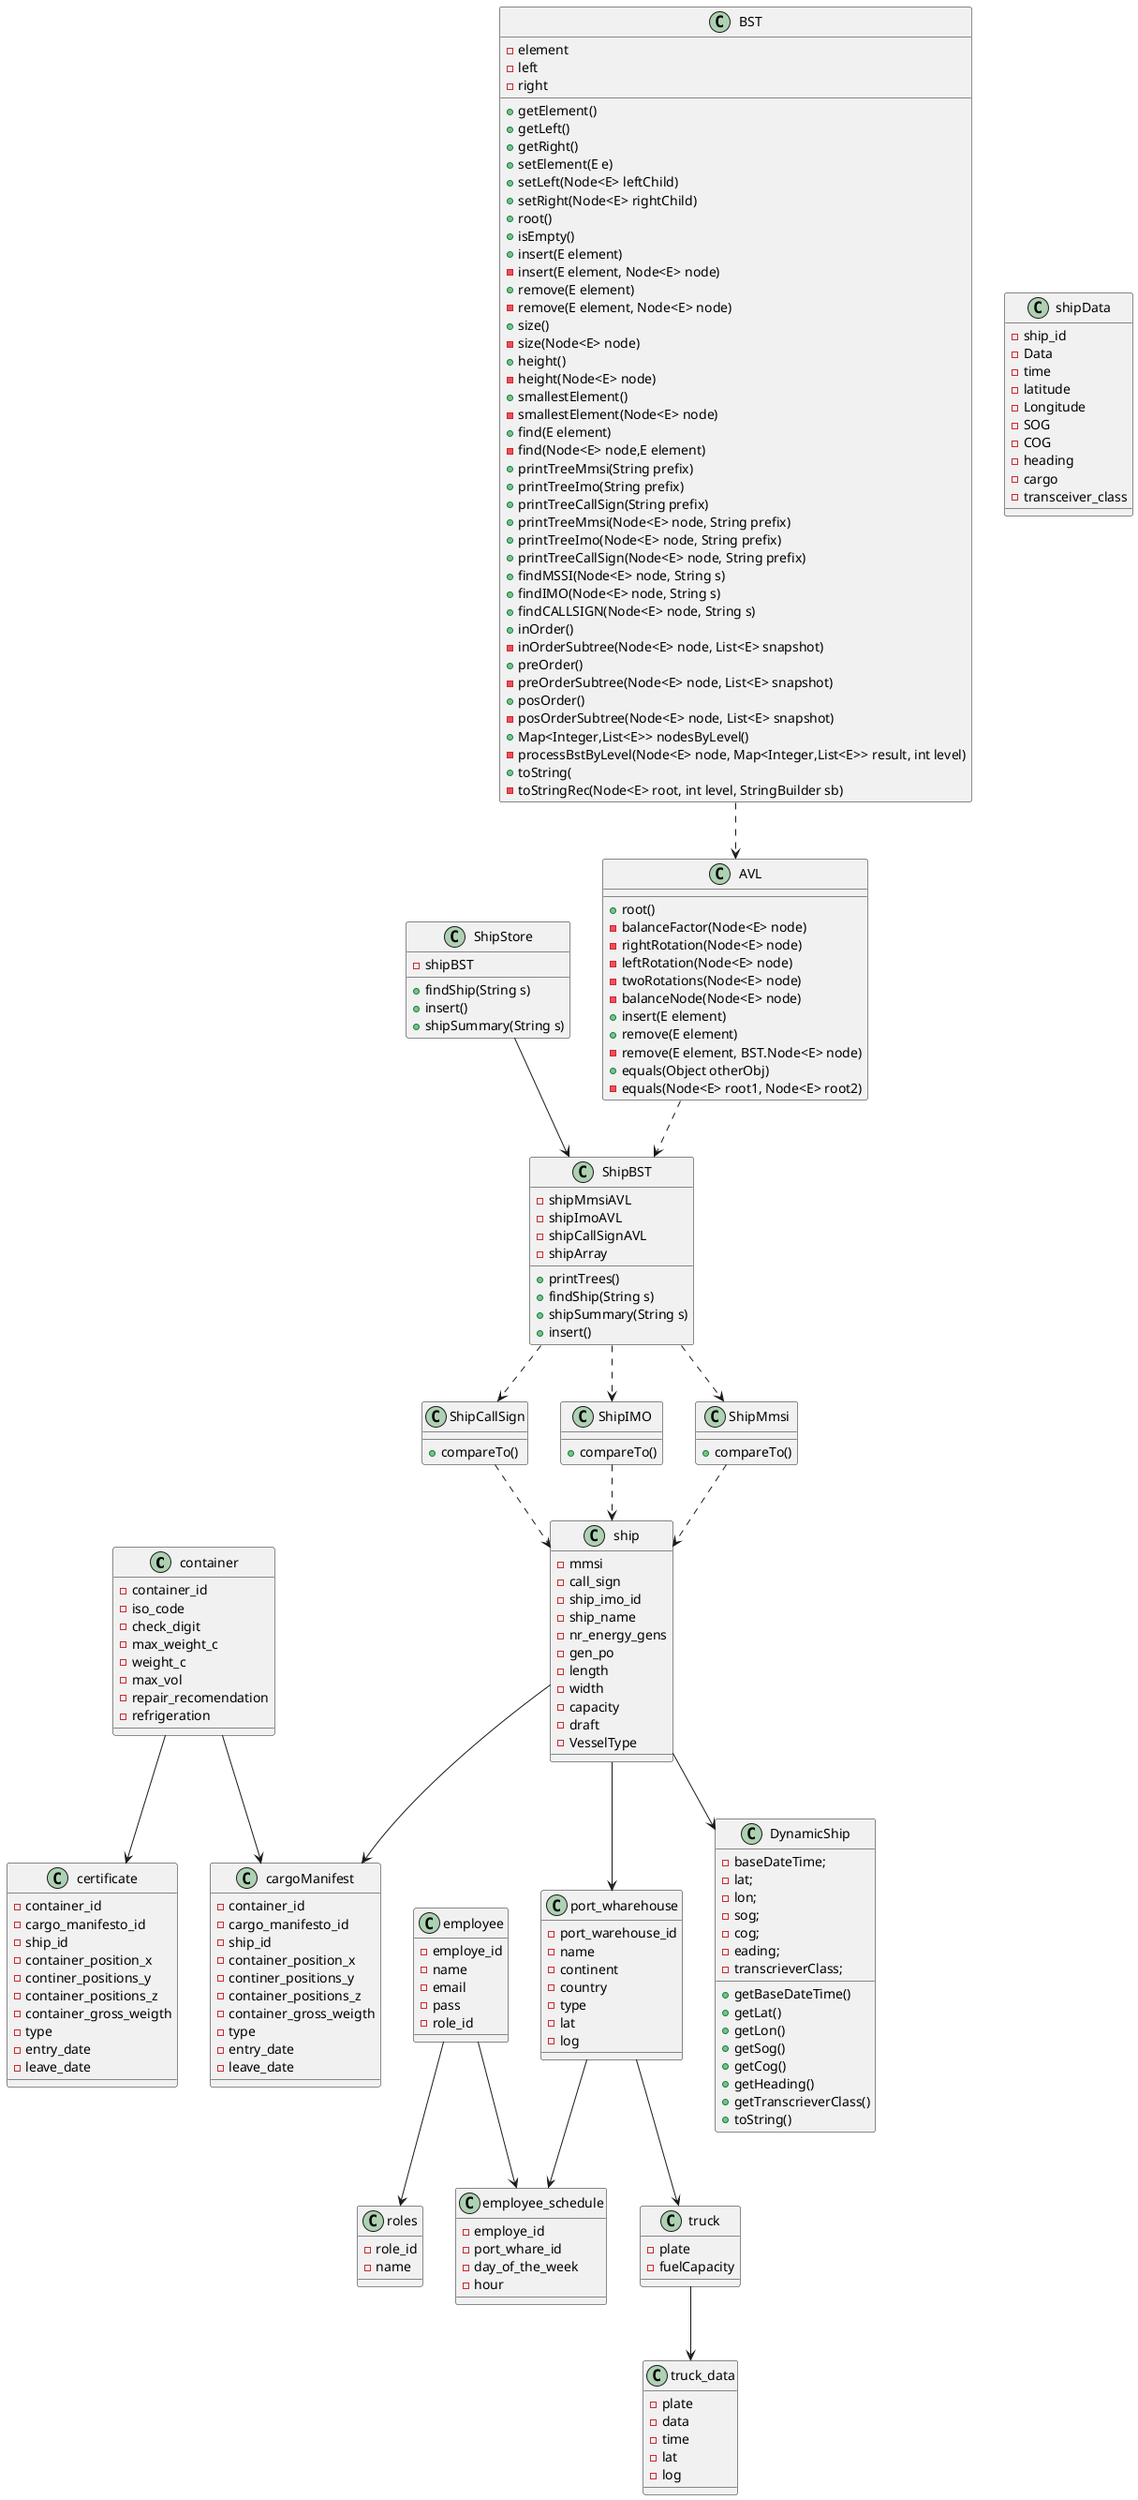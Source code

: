 @startuml
class container{
    -container_id
    -iso_code
    -check_digit
    -max_weight_c
    -weight_c
    -max_vol
    -repair_recomendation
    -refrigeration
}
class certificate{
    -container_id
    -cargo_manifesto_id
    -ship_id
    -container_position_x
    -continer_positions_y
    -container_positions_z
    -container_gross_weigth
    -type
    -entry_date
    -leave_date
}
class ship{
    -mmsi
    -call_sign
    -ship_imo_id
    -ship_name
    -nr_energy_gens
    -gen_po
    -length
    -width
    -capacity
    -draft
    -VesselType
  }
class shipData{
    -ship_id
    -Data
    -time
    -latitude
    -Longitude
    -SOG
    -COG
    -heading
    -cargo
    -transceiver_class
}
class port_wharehouse{
    -port_warehouse_id
    -name
    -continent
    -country
    -type
    -lat
    -log
}
class roles{
    -role_id
    -name
}
class employee{
    -employe_id
    -name
    -email
    -pass
    -role_id
}
class cargoManifest{
    -container_id
    -cargo_manifesto_id
    -ship_id
    -container_position_x
    -continer_positions_y
    -container_positions_z
    -container_gross_weigth
    -type
    -entry_date
    -leave_date
}
class truck{
    -plate
    -fuelCapacity
}
class truck_data{
    -plate
    -data
    -time
    -lat
    -log
}
class employee_schedule{
    -employe_id
    -port_whare_id
    -day_of_the_week
    -hour
}
class ShipBST{
    -shipMmsiAVL
    -shipImoAVL
    -shipCallSignAVL
    -shipArray
    +printTrees()
    +findShip(String s)
    +shipSummary(String s)
    +insert()
}
class ShipCallSign{
    +compareTo()
}
class ShipIMO{
    +compareTo()
}
class ShipMmsi{
    +compareTo()
}

class DynamicShip{
    -baseDateTime;
    -lat;
    -lon;
    -sog;
    -cog;
    -eading;
    -transcrieverClass;

    +getBaseDateTime()
    +getLat()
    +getLon()
    +getSog()
    +getCog()
    +getHeading()
    +getTranscrieverClass()
    +toString()
}
class ShipStore{
    -shipBST

    +findShip(String s)
    +insert()
    +shipSummary(String s)
}
class AVL{
    +root()
    -balanceFactor(Node<E> node)
    -rightRotation(Node<E> node)
    -leftRotation(Node<E> node)
    -twoRotations(Node<E> node)
    -balanceNode(Node<E> node)
    +insert(E element)
    +remove(E element)
    -remove(E element, BST.Node<E> node)
    +equals(Object otherObj)
    -equals(Node<E> root1, Node<E> root2)
}
class BST{
    -element
    -left
    -right
    +getElement()
    +getLeft()
    +getRight()
    +setElement(E e)
    +setLeft(Node<E> leftChild)
    +setRight(Node<E> rightChild)
    +root()
    +isEmpty()
    +insert(E element)
    -insert(E element, Node<E> node)
    +remove(E element)
    -remove(E element, Node<E> node)
    +size()
    -size(Node<E> node)
    +height()
    -height(Node<E> node)
    +smallestElement()
    -smallestElement(Node<E> node)
    +find(E element)
    -find(Node<E> node,E element)
    +printTreeMmsi(String prefix)
    +printTreeImo(String prefix)
    +printTreeCallSign(String prefix)
    +printTreeMmsi(Node<E> node, String prefix)
    +printTreeImo(Node<E> node, String prefix)
    +printTreeCallSign(Node<E> node, String prefix)
    +findMSSI(Node<E> node, String s)
    +findIMO(Node<E> node, String s)
    +findCALLSIGN(Node<E> node, String s)
    +inOrder()
    -inOrderSubtree(Node<E> node, List<E> snapshot)
    +preOrder()
    -preOrderSubtree(Node<E> node, List<E> snapshot)
    +posOrder()
    -posOrderSubtree(Node<E> node, List<E> snapshot)
    +Map<Integer,List<E>> nodesByLevel()
    -processBstByLevel(Node<E> node, Map<Integer,List<E>> result, int level)
    +toString(
    -toStringRec(Node<E> root, int level, StringBuilder sb)
}
BST..>AVL

AVL..>ShipBST

ShipStore-->ShipBST

ShipBST..> ShipCallSign
ShipBST..> ShipIMO
ShipBST..>ShipMmsi

ShipIMO..>ship
ShipMmsi..>ship
ShipCallSign..>ship


ship-->DynamicShip
ship-->cargoManifest
ship--> port_wharehouse

container-->cargoManifest
container-->certificate

port_wharehouse-->truck
port_wharehouse-->employee_schedule

employee-->roles
employee-->employee_schedule

truck-->truck_data

@enduml